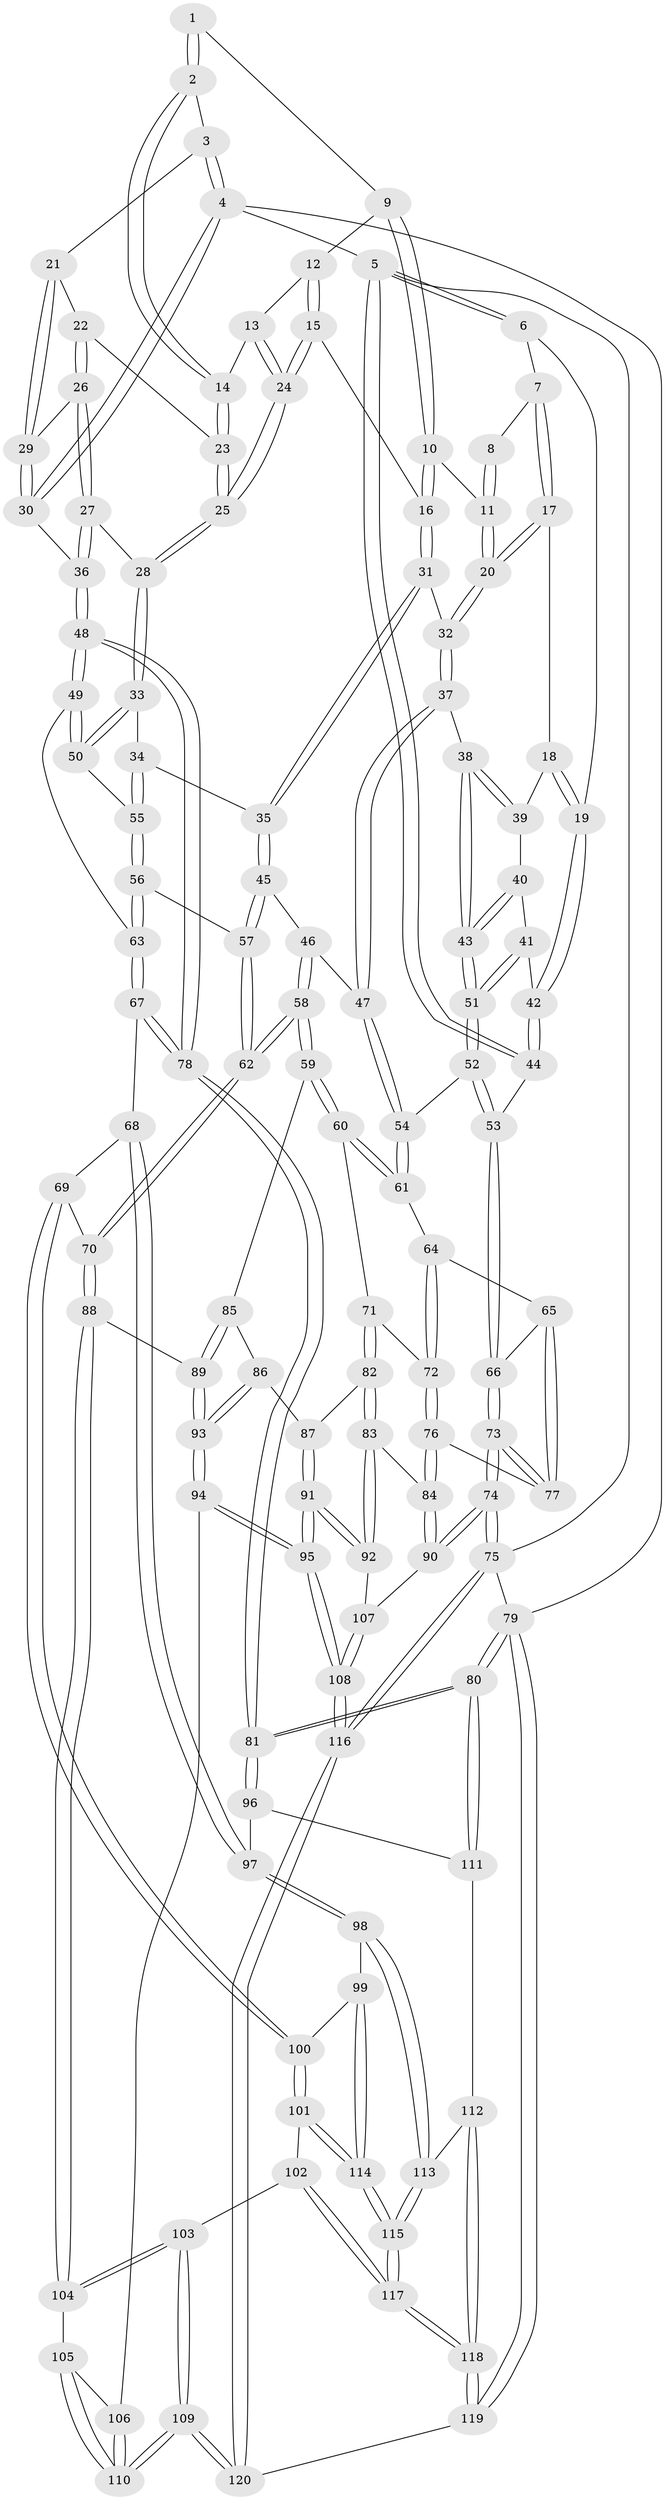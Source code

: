 // Generated by graph-tools (version 1.1) at 2025/51/03/09/25 03:51:08]
// undirected, 120 vertices, 297 edges
graph export_dot {
graph [start="1"]
  node [color=gray90,style=filled];
  1 [pos="+0.6565575613472358+0"];
  2 [pos="+1+0"];
  3 [pos="+1+0"];
  4 [pos="+1+0"];
  5 [pos="+0+0"];
  6 [pos="+0.1808748156855312+0"];
  7 [pos="+0.2505414274490975+0"];
  8 [pos="+0.4893226063793067+0"];
  9 [pos="+0.6588152680476732+0"];
  10 [pos="+0.6345098023193975+0"];
  11 [pos="+0.49116276052702695+0.07339126044248138"];
  12 [pos="+0.7417946887103801+0.020865785375911407"];
  13 [pos="+0.7712538743989528+0.04972257307228409"];
  14 [pos="+0.8696613214822047+0.026026824771822638"];
  15 [pos="+0.6760748942375769+0.09039015723854162"];
  16 [pos="+0.6339347284363046+0.08318171992896968"];
  17 [pos="+0.31116921885939985+0.03346118587738861"];
  18 [pos="+0.2785427755485257+0.10779838380202512"];
  19 [pos="+0.09360635692811174+0.14858481976141624"];
  20 [pos="+0.4829490209173881+0.11256656213349263"];
  21 [pos="+0.9555728136527226+0.09219319135928675"];
  22 [pos="+0.8775851498693028+0.048262295008430704"];
  23 [pos="+0.8726328856837914+0.04164733892767548"];
  24 [pos="+0.7478326256240356+0.12594995556927618"];
  25 [pos="+0.7805509893316906+0.18971682752521551"];
  26 [pos="+0.8985885600433918+0.1338193831710278"];
  27 [pos="+0.8892957292210873+0.18276662327851792"];
  28 [pos="+0.7815567009771482+0.19775923800230646"];
  29 [pos="+0.9717462572100949+0.10896518874486616"];
  30 [pos="+1+0.255789123503172"];
  31 [pos="+0.5514024201972112+0.1724956406254466"];
  32 [pos="+0.5078959226924836+0.15862906064658402"];
  33 [pos="+0.7782828092531474+0.20428594198984212"];
  34 [pos="+0.6987814322738688+0.2649483666778475"];
  35 [pos="+0.5743831607829692+0.20401090555142126"];
  36 [pos="+1+0.33508720755394267"];
  37 [pos="+0.4099181687977344+0.23223208068532303"];
  38 [pos="+0.3744803719679003+0.21922482454291684"];
  39 [pos="+0.27943740755082475+0.11082330519868859"];
  40 [pos="+0.25423811116959055+0.2114010227138432"];
  41 [pos="+0.0734612967393219+0.1716423184029957"];
  42 [pos="+0.07331689145094643+0.17153226339262023"];
  43 [pos="+0.2572567219132282+0.26634245937071555"];
  44 [pos="+0+0.2620883982756182"];
  45 [pos="+0.5252980695621796+0.35761458827186576"];
  46 [pos="+0.46256328736830465+0.3828203755270833"];
  47 [pos="+0.4019702611127412+0.340972601320488"];
  48 [pos="+1+0.34774811229762415"];
  49 [pos="+1+0.38851339232290727"];
  50 [pos="+0.9132478485335245+0.3546556789532193"];
  51 [pos="+0.23027983235043345+0.31540256443635045"];
  52 [pos="+0.23283305157464382+0.33488696421572733"];
  53 [pos="+0+0.33362198135560633"];
  54 [pos="+0.2586389416693568+0.3938060637682342"];
  55 [pos="+0.7059241272918053+0.3727141697658398"];
  56 [pos="+0.6935854097836196+0.4029672225159314"];
  57 [pos="+0.6588933379886607+0.42195623767639445"];
  58 [pos="+0.46870510895909173+0.5786171612956623"];
  59 [pos="+0.36126648790338317+0.5800831424043028"];
  60 [pos="+0.3394487062364224+0.5745547614144298"];
  61 [pos="+0.25834732622168505+0.394825802134586"];
  62 [pos="+0.5445027593765831+0.6195242401452423"];
  63 [pos="+0.8294765207720708+0.5386378084733465"];
  64 [pos="+0.0772355861501533+0.48810608908543673"];
  65 [pos="+0.03323699152774626+0.4859712861028655"];
  66 [pos="+0+0.3996927733393201"];
  67 [pos="+0.8249988055355286+0.5649507379958935"];
  68 [pos="+0.7801382107601684+0.6580143050036263"];
  69 [pos="+0.706402701946848+0.6731670517353857"];
  70 [pos="+0.5566427165269535+0.6394063999478552"];
  71 [pos="+0.27298114651128347+0.6103804486351144"];
  72 [pos="+0.194910411305622+0.5977351425901574"];
  73 [pos="+0+0.7160172952775529"];
  74 [pos="+0+1"];
  75 [pos="+0+1"];
  76 [pos="+0.0945128059814979+0.7041646658395999"];
  77 [pos="+0.0740121038415798+0.6888095968402902"];
  78 [pos="+1+0.6999995373380263"];
  79 [pos="+1+1"];
  80 [pos="+1+1"];
  81 [pos="+1+0.7557777983734794"];
  82 [pos="+0.24469900340656028+0.7072028064177671"];
  83 [pos="+0.18167638796992902+0.7573412246100896"];
  84 [pos="+0.11335499434004234+0.7471834530620699"];
  85 [pos="+0.3533283921656523+0.6893129513945833"];
  86 [pos="+0.31148296456303637+0.7607087167687422"];
  87 [pos="+0.30173012792848103+0.7593822686319149"];
  88 [pos="+0.5547714055794254+0.6451205126455568"];
  89 [pos="+0.3834673901959146+0.7667646820335174"];
  90 [pos="+0.06474306625113299+0.8296534476659387"];
  91 [pos="+0.24191230073330403+0.8469076808172079"];
  92 [pos="+0.22152624992025088+0.8265550373457106"];
  93 [pos="+0.3667794895873794+0.7991996961799656"];
  94 [pos="+0.3799241278849194+0.8596931639492602"];
  95 [pos="+0.29094062936317067+0.9538537389385185"];
  96 [pos="+0.9405341832152002+0.7666570022712804"];
  97 [pos="+0.8812450431071993+0.7539526024172284"];
  98 [pos="+0.8179601078006904+0.8473653274653666"];
  99 [pos="+0.748062431834145+0.8537930080584979"];
  100 [pos="+0.7033544734448366+0.837970485373373"];
  101 [pos="+0.6673075603947232+0.8711782313743174"];
  102 [pos="+0.6600039267884558+0.876240965584159"];
  103 [pos="+0.6444183109083588+0.8770419229880022"];
  104 [pos="+0.537062421595034+0.7818076148229484"];
  105 [pos="+0.5301446483351362+0.7911027674749632"];
  106 [pos="+0.4241430398250445+0.8564363521221307"];
  107 [pos="+0.1465554632173982+0.8564006256976813"];
  108 [pos="+0.2651050216869715+1"];
  109 [pos="+0.5411028451575415+1"];
  110 [pos="+0.5404046786082238+1"];
  111 [pos="+0.8970505271115069+0.9245798576700696"];
  112 [pos="+0.8602015222128726+0.9325866058882175"];
  113 [pos="+0.8203421706536115+0.8648642335196958"];
  114 [pos="+0.754041700575737+0.9257456269194522"];
  115 [pos="+0.7633272034627281+0.9498363702192258"];
  116 [pos="+0.23201662197041187+1"];
  117 [pos="+0.7557573275395826+1"];
  118 [pos="+0.7592587734364066+1"];
  119 [pos="+0.7461919826640337+1"];
  120 [pos="+0.5286581310184797+1"];
  1 -- 2;
  1 -- 2;
  1 -- 9;
  2 -- 3;
  2 -- 14;
  2 -- 14;
  3 -- 4;
  3 -- 4;
  3 -- 21;
  4 -- 5;
  4 -- 30;
  4 -- 30;
  4 -- 79;
  5 -- 6;
  5 -- 6;
  5 -- 44;
  5 -- 44;
  5 -- 75;
  6 -- 7;
  6 -- 19;
  7 -- 8;
  7 -- 17;
  7 -- 17;
  8 -- 11;
  8 -- 11;
  9 -- 10;
  9 -- 10;
  9 -- 12;
  10 -- 11;
  10 -- 16;
  10 -- 16;
  11 -- 20;
  11 -- 20;
  12 -- 13;
  12 -- 15;
  12 -- 15;
  13 -- 14;
  13 -- 24;
  13 -- 24;
  14 -- 23;
  14 -- 23;
  15 -- 16;
  15 -- 24;
  15 -- 24;
  16 -- 31;
  16 -- 31;
  17 -- 18;
  17 -- 20;
  17 -- 20;
  18 -- 19;
  18 -- 19;
  18 -- 39;
  19 -- 42;
  19 -- 42;
  20 -- 32;
  20 -- 32;
  21 -- 22;
  21 -- 29;
  21 -- 29;
  22 -- 23;
  22 -- 26;
  22 -- 26;
  23 -- 25;
  23 -- 25;
  24 -- 25;
  24 -- 25;
  25 -- 28;
  25 -- 28;
  26 -- 27;
  26 -- 27;
  26 -- 29;
  27 -- 28;
  27 -- 36;
  27 -- 36;
  28 -- 33;
  28 -- 33;
  29 -- 30;
  29 -- 30;
  30 -- 36;
  31 -- 32;
  31 -- 35;
  31 -- 35;
  32 -- 37;
  32 -- 37;
  33 -- 34;
  33 -- 50;
  33 -- 50;
  34 -- 35;
  34 -- 55;
  34 -- 55;
  35 -- 45;
  35 -- 45;
  36 -- 48;
  36 -- 48;
  37 -- 38;
  37 -- 47;
  37 -- 47;
  38 -- 39;
  38 -- 39;
  38 -- 43;
  38 -- 43;
  39 -- 40;
  40 -- 41;
  40 -- 43;
  40 -- 43;
  41 -- 42;
  41 -- 51;
  41 -- 51;
  42 -- 44;
  42 -- 44;
  43 -- 51;
  43 -- 51;
  44 -- 53;
  45 -- 46;
  45 -- 57;
  45 -- 57;
  46 -- 47;
  46 -- 58;
  46 -- 58;
  47 -- 54;
  47 -- 54;
  48 -- 49;
  48 -- 49;
  48 -- 78;
  48 -- 78;
  49 -- 50;
  49 -- 50;
  49 -- 63;
  50 -- 55;
  51 -- 52;
  51 -- 52;
  52 -- 53;
  52 -- 53;
  52 -- 54;
  53 -- 66;
  53 -- 66;
  54 -- 61;
  54 -- 61;
  55 -- 56;
  55 -- 56;
  56 -- 57;
  56 -- 63;
  56 -- 63;
  57 -- 62;
  57 -- 62;
  58 -- 59;
  58 -- 59;
  58 -- 62;
  58 -- 62;
  59 -- 60;
  59 -- 60;
  59 -- 85;
  60 -- 61;
  60 -- 61;
  60 -- 71;
  61 -- 64;
  62 -- 70;
  62 -- 70;
  63 -- 67;
  63 -- 67;
  64 -- 65;
  64 -- 72;
  64 -- 72;
  65 -- 66;
  65 -- 77;
  65 -- 77;
  66 -- 73;
  66 -- 73;
  67 -- 68;
  67 -- 78;
  67 -- 78;
  68 -- 69;
  68 -- 97;
  68 -- 97;
  69 -- 70;
  69 -- 100;
  69 -- 100;
  70 -- 88;
  70 -- 88;
  71 -- 72;
  71 -- 82;
  71 -- 82;
  72 -- 76;
  72 -- 76;
  73 -- 74;
  73 -- 74;
  73 -- 77;
  73 -- 77;
  74 -- 75;
  74 -- 75;
  74 -- 90;
  74 -- 90;
  75 -- 116;
  75 -- 116;
  75 -- 79;
  76 -- 77;
  76 -- 84;
  76 -- 84;
  78 -- 81;
  78 -- 81;
  79 -- 80;
  79 -- 80;
  79 -- 119;
  79 -- 119;
  80 -- 81;
  80 -- 81;
  80 -- 111;
  80 -- 111;
  81 -- 96;
  81 -- 96;
  82 -- 83;
  82 -- 83;
  82 -- 87;
  83 -- 84;
  83 -- 92;
  83 -- 92;
  84 -- 90;
  84 -- 90;
  85 -- 86;
  85 -- 89;
  85 -- 89;
  86 -- 87;
  86 -- 93;
  86 -- 93;
  87 -- 91;
  87 -- 91;
  88 -- 89;
  88 -- 104;
  88 -- 104;
  89 -- 93;
  89 -- 93;
  90 -- 107;
  91 -- 92;
  91 -- 92;
  91 -- 95;
  91 -- 95;
  92 -- 107;
  93 -- 94;
  93 -- 94;
  94 -- 95;
  94 -- 95;
  94 -- 106;
  95 -- 108;
  95 -- 108;
  96 -- 97;
  96 -- 111;
  97 -- 98;
  97 -- 98;
  98 -- 99;
  98 -- 113;
  98 -- 113;
  99 -- 100;
  99 -- 114;
  99 -- 114;
  100 -- 101;
  100 -- 101;
  101 -- 102;
  101 -- 114;
  101 -- 114;
  102 -- 103;
  102 -- 117;
  102 -- 117;
  103 -- 104;
  103 -- 104;
  103 -- 109;
  103 -- 109;
  104 -- 105;
  105 -- 106;
  105 -- 110;
  105 -- 110;
  106 -- 110;
  106 -- 110;
  107 -- 108;
  107 -- 108;
  108 -- 116;
  108 -- 116;
  109 -- 110;
  109 -- 110;
  109 -- 120;
  109 -- 120;
  111 -- 112;
  112 -- 113;
  112 -- 118;
  112 -- 118;
  113 -- 115;
  113 -- 115;
  114 -- 115;
  114 -- 115;
  115 -- 117;
  115 -- 117;
  116 -- 120;
  116 -- 120;
  117 -- 118;
  117 -- 118;
  118 -- 119;
  118 -- 119;
  119 -- 120;
}
